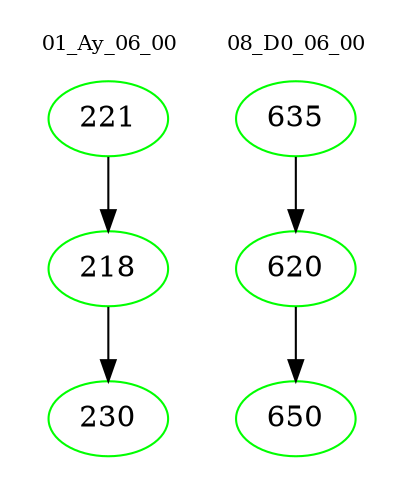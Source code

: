 digraph{
subgraph cluster_0 {
color = white
label = "01_Ay_06_00";
fontsize=10;
T0_221 [label="221", color="green"]
T0_221 -> T0_218 [color="black"]
T0_218 [label="218", color="green"]
T0_218 -> T0_230 [color="black"]
T0_230 [label="230", color="green"]
}
subgraph cluster_1 {
color = white
label = "08_D0_06_00";
fontsize=10;
T1_635 [label="635", color="green"]
T1_635 -> T1_620 [color="black"]
T1_620 [label="620", color="green"]
T1_620 -> T1_650 [color="black"]
T1_650 [label="650", color="green"]
}
}
